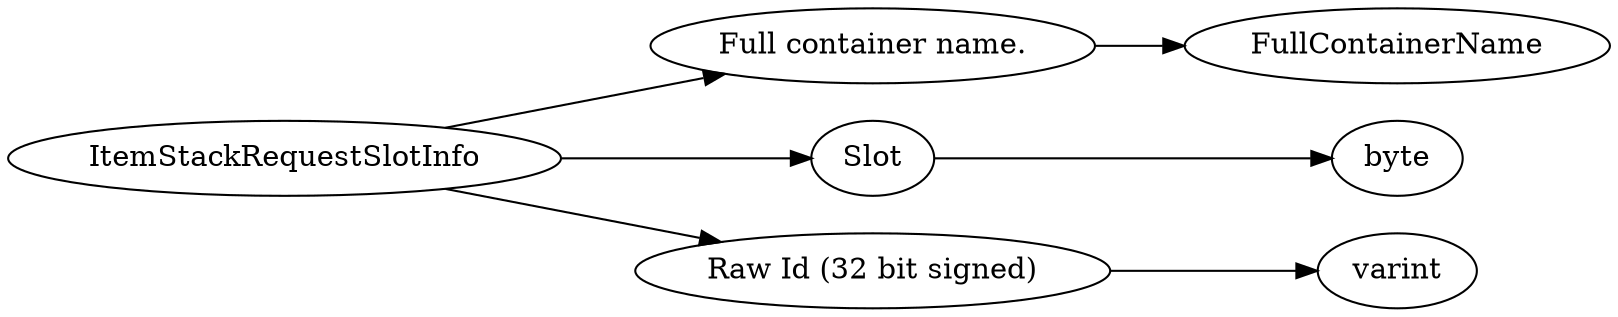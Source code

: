 digraph "ItemStackRequestSlotInfo" {
rankdir = LR
95
95 -> 96
96 -> 97
95 -> 98
98 -> 99
95 -> 100
100 -> 101

95 [label="ItemStackRequestSlotInfo",comment="name: \"ItemStackRequestSlotInfo\", typeName: \"\", id: 95, branchId: 0, recurseId: -1, attributes: 0, notes: \"\""];
96 [label="Full container name.",comment="name: \"Full container name.\", typeName: \"FullContainerName\", id: 96, branchId: 0, recurseId: -1, attributes: 256, notes: \"\""];
97 [label="FullContainerName",comment="name: \"FullContainerName\", typeName: \"\", id: 97, branchId: 0, recurseId: -1, attributes: 512, notes: \"\""];
98 [label="Slot",comment="name: \"Slot\", typeName: \"\", id: 98, branchId: 0, recurseId: -1, attributes: 0, notes: \"\""];
99 [label="byte",comment="name: \"byte\", typeName: \"\", id: 99, branchId: 0, recurseId: -1, attributes: 512, notes: \"\""];
100 [label="Raw Id (32 bit signed)",comment="name: \"Raw Id (32 bit signed)\", typeName: \"\", id: 100, branchId: 0, recurseId: -1, attributes: 0, notes: \"\""];
101 [label="varint",comment="name: \"varint\", typeName: \"\", id: 101, branchId: 0, recurseId: -1, attributes: 512, notes: \"\""];
{ rank = max;97;99;101}

}
